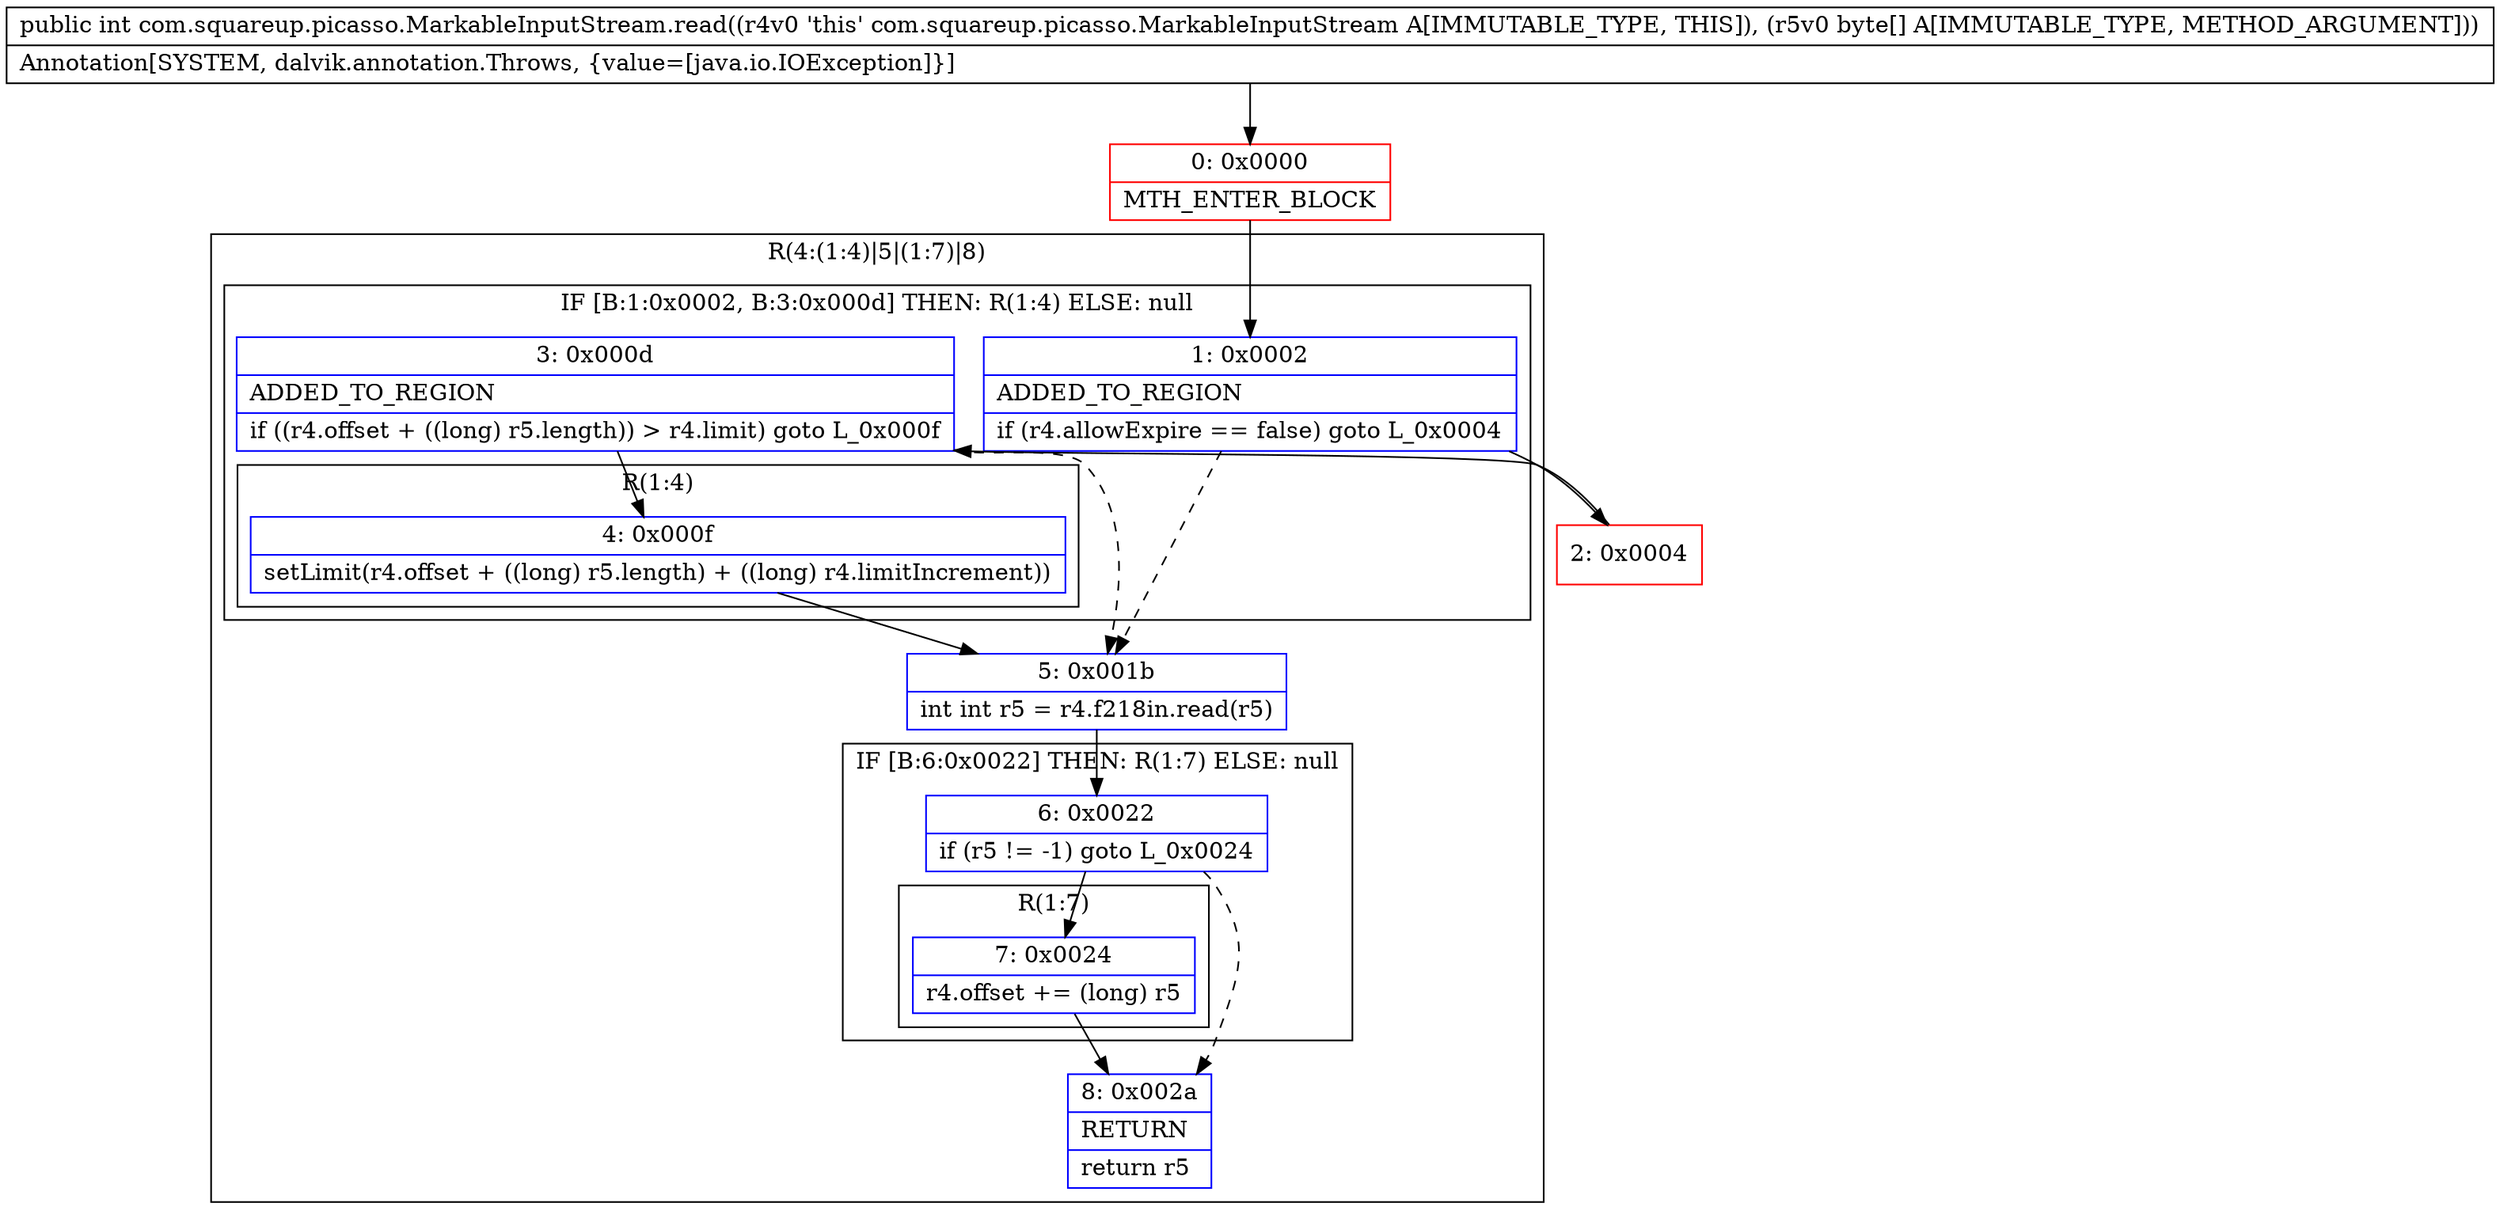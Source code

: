 digraph "CFG forcom.squareup.picasso.MarkableInputStream.read([B)I" {
subgraph cluster_Region_1121773012 {
label = "R(4:(1:4)|5|(1:7)|8)";
node [shape=record,color=blue];
subgraph cluster_IfRegion_1722958478 {
label = "IF [B:1:0x0002, B:3:0x000d] THEN: R(1:4) ELSE: null";
node [shape=record,color=blue];
Node_1 [shape=record,label="{1\:\ 0x0002|ADDED_TO_REGION\l|if (r4.allowExpire == false) goto L_0x0004\l}"];
Node_3 [shape=record,label="{3\:\ 0x000d|ADDED_TO_REGION\l|if ((r4.offset + ((long) r5.length)) \> r4.limit) goto L_0x000f\l}"];
subgraph cluster_Region_391932647 {
label = "R(1:4)";
node [shape=record,color=blue];
Node_4 [shape=record,label="{4\:\ 0x000f|setLimit(r4.offset + ((long) r5.length) + ((long) r4.limitIncrement))\l}"];
}
}
Node_5 [shape=record,label="{5\:\ 0x001b|int int r5 = r4.f218in.read(r5)\l}"];
subgraph cluster_IfRegion_1171647560 {
label = "IF [B:6:0x0022] THEN: R(1:7) ELSE: null";
node [shape=record,color=blue];
Node_6 [shape=record,label="{6\:\ 0x0022|if (r5 != \-1) goto L_0x0024\l}"];
subgraph cluster_Region_1546130635 {
label = "R(1:7)";
node [shape=record,color=blue];
Node_7 [shape=record,label="{7\:\ 0x0024|r4.offset += (long) r5\l}"];
}
}
Node_8 [shape=record,label="{8\:\ 0x002a|RETURN\l|return r5\l}"];
}
Node_0 [shape=record,color=red,label="{0\:\ 0x0000|MTH_ENTER_BLOCK\l}"];
Node_2 [shape=record,color=red,label="{2\:\ 0x0004}"];
MethodNode[shape=record,label="{public int com.squareup.picasso.MarkableInputStream.read((r4v0 'this' com.squareup.picasso.MarkableInputStream A[IMMUTABLE_TYPE, THIS]), (r5v0 byte[] A[IMMUTABLE_TYPE, METHOD_ARGUMENT]))  | Annotation[SYSTEM, dalvik.annotation.Throws, \{value=[java.io.IOException]\}]\l}"];
MethodNode -> Node_0;
Node_1 -> Node_2;
Node_1 -> Node_5[style=dashed];
Node_3 -> Node_4;
Node_3 -> Node_5[style=dashed];
Node_4 -> Node_5;
Node_5 -> Node_6;
Node_6 -> Node_7;
Node_6 -> Node_8[style=dashed];
Node_7 -> Node_8;
Node_0 -> Node_1;
Node_2 -> Node_3;
}


